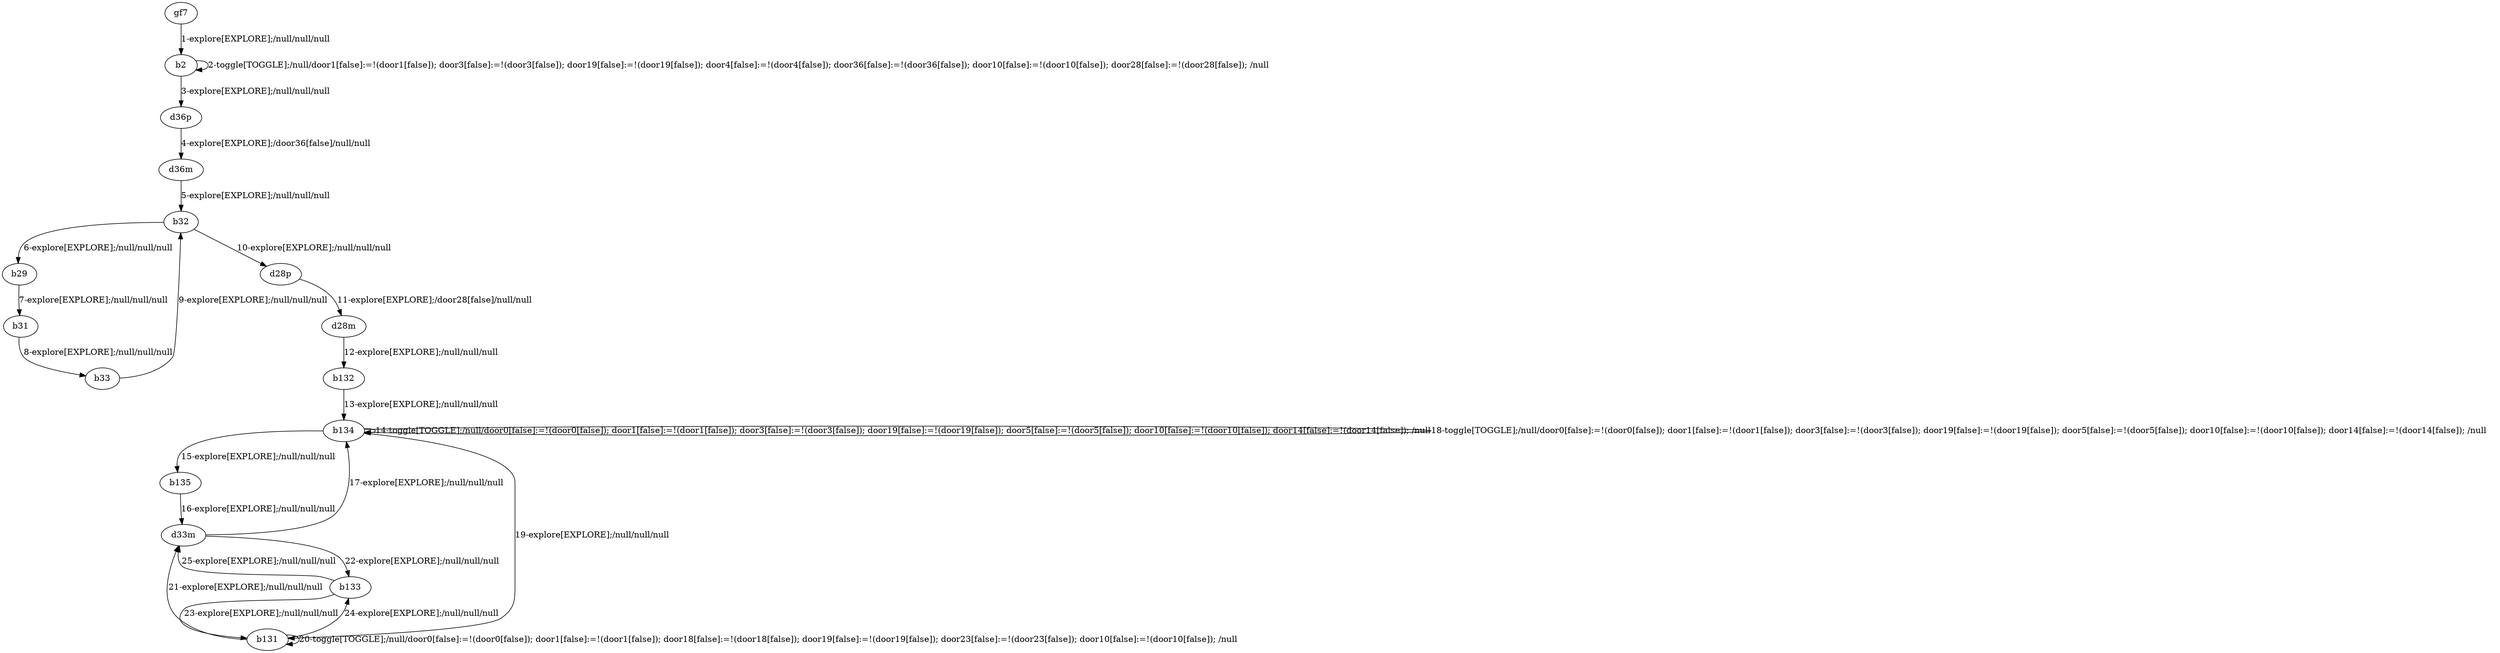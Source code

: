 # Total number of goals covered by this test: 15
# b133 --> b131
# b131 --> b131
# b131 --> b133
# b134 --> b135
# d36m --> b32
# d33m --> b133
# d33m --> b134
# b31 --> b33
# b32 --> d28p
# b133 --> d33m
# b29 --> b31
# b32 --> b29
# d28m --> b132
# b135 --> d33m
# b33 --> b32

digraph g {
"gf7" -> "b2" [label = "1-explore[EXPLORE];/null/null/null"];
"b2" -> "b2" [label = "2-toggle[TOGGLE];/null/door1[false]:=!(door1[false]); door3[false]:=!(door3[false]); door19[false]:=!(door19[false]); door4[false]:=!(door4[false]); door36[false]:=!(door36[false]); door10[false]:=!(door10[false]); door28[false]:=!(door28[false]); /null"];
"b2" -> "d36p" [label = "3-explore[EXPLORE];/null/null/null"];
"d36p" -> "d36m" [label = "4-explore[EXPLORE];/door36[false]/null/null"];
"d36m" -> "b32" [label = "5-explore[EXPLORE];/null/null/null"];
"b32" -> "b29" [label = "6-explore[EXPLORE];/null/null/null"];
"b29" -> "b31" [label = "7-explore[EXPLORE];/null/null/null"];
"b31" -> "b33" [label = "8-explore[EXPLORE];/null/null/null"];
"b33" -> "b32" [label = "9-explore[EXPLORE];/null/null/null"];
"b32" -> "d28p" [label = "10-explore[EXPLORE];/null/null/null"];
"d28p" -> "d28m" [label = "11-explore[EXPLORE];/door28[false]/null/null"];
"d28m" -> "b132" [label = "12-explore[EXPLORE];/null/null/null"];
"b132" -> "b134" [label = "13-explore[EXPLORE];/null/null/null"];
"b134" -> "b134" [label = "14-toggle[TOGGLE];/null/door0[false]:=!(door0[false]); door1[false]:=!(door1[false]); door3[false]:=!(door3[false]); door19[false]:=!(door19[false]); door5[false]:=!(door5[false]); door10[false]:=!(door10[false]); door14[false]:=!(door14[false]); /null"];
"b134" -> "b135" [label = "15-explore[EXPLORE];/null/null/null"];
"b135" -> "d33m" [label = "16-explore[EXPLORE];/null/null/null"];
"d33m" -> "b134" [label = "17-explore[EXPLORE];/null/null/null"];
"b134" -> "b134" [label = "18-toggle[TOGGLE];/null/door0[false]:=!(door0[false]); door1[false]:=!(door1[false]); door3[false]:=!(door3[false]); door19[false]:=!(door19[false]); door5[false]:=!(door5[false]); door10[false]:=!(door10[false]); door14[false]:=!(door14[false]); /null"];
"b134" -> "b131" [label = "19-explore[EXPLORE];/null/null/null"];
"b131" -> "b131" [label = "20-toggle[TOGGLE];/null/door0[false]:=!(door0[false]); door1[false]:=!(door1[false]); door18[false]:=!(door18[false]); door19[false]:=!(door19[false]); door23[false]:=!(door23[false]); door10[false]:=!(door10[false]); /null"];
"b131" -> "d33m" [label = "21-explore[EXPLORE];/null/null/null"];
"d33m" -> "b133" [label = "22-explore[EXPLORE];/null/null/null"];
"b133" -> "b131" [label = "23-explore[EXPLORE];/null/null/null"];
"b131" -> "b133" [label = "24-explore[EXPLORE];/null/null/null"];
"b133" -> "d33m" [label = "25-explore[EXPLORE];/null/null/null"];
}